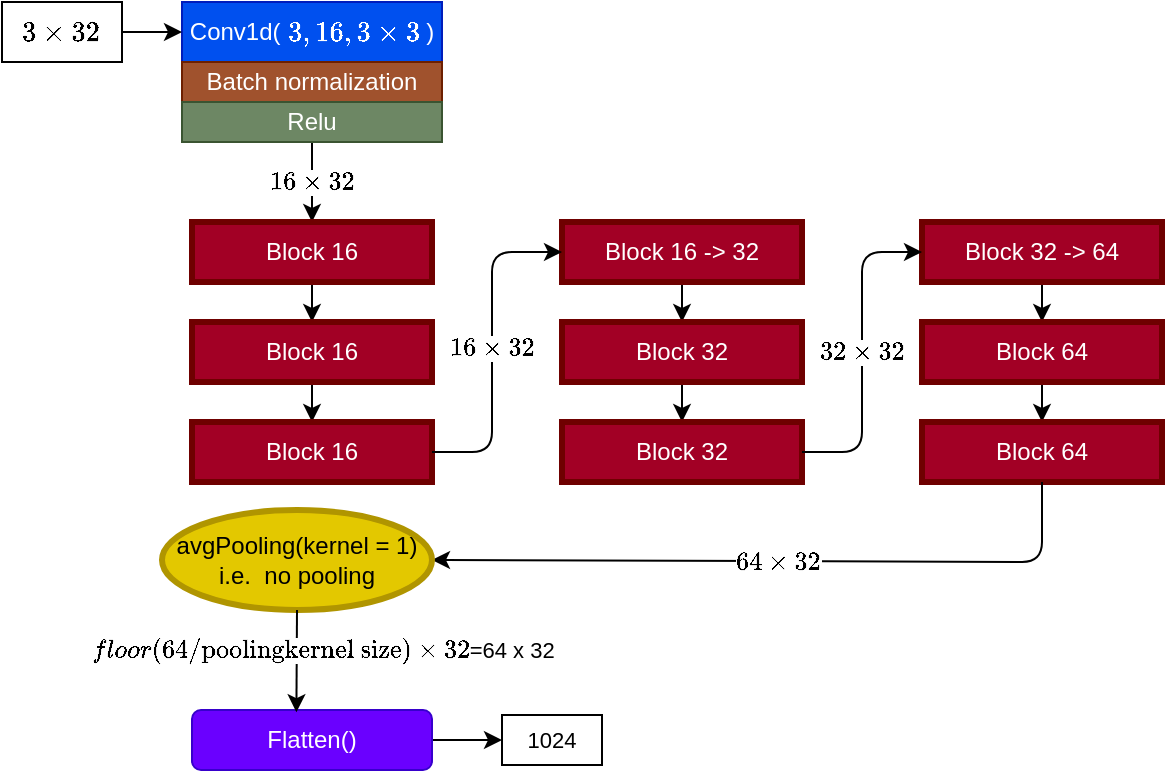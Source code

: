 <mxfile scale="3" border="0">
    <diagram name="Page-1" id="WFdnbx_n8Auvqi-mJNQ4">
        <mxGraphModel dx="582" dy="340" grid="1" gridSize="10" guides="1" tooltips="1" connect="1" arrows="1" fold="1" page="1" pageScale="1" pageWidth="1169" pageHeight="827" math="1" shadow="0">
            <root>
                <mxCell id="0"/>
                <mxCell id="1" parent="0"/>
                <mxCell id="6ATX4UVvStKmriRk2Kmt-1" value="&lt;div style=&quot;text-align: left;&quot;&gt;Conv1d( \(3, 16, 3 \times 3\) )&lt;br&gt;&lt;/div&gt;" style="rounded=0;whiteSpace=wrap;html=1;fillColor=#0050ef;fontColor=#ffffff;strokeColor=#001DBC;" parent="1" vertex="1">
                    <mxGeometry x="140" y="30" width="130" height="30" as="geometry"/>
                </mxCell>
                <mxCell id="6ATX4UVvStKmriRk2Kmt-2" value="Batch normalization" style="rounded=0;whiteSpace=wrap;html=1;fillColor=#a0522d;fontColor=#ffffff;strokeColor=#6D1F00;" parent="1" vertex="1">
                    <mxGeometry x="140" y="60" width="130" height="20" as="geometry"/>
                </mxCell>
                <mxCell id="41" value="\(16 \times 32\)" style="edgeStyle=none;html=1;exitX=0.5;exitY=1;exitDx=0;exitDy=0;entryX=0.5;entryY=0;entryDx=0;entryDy=0;" parent="1" source="6ATX4UVvStKmriRk2Kmt-3" target="3" edge="1">
                    <mxGeometry relative="1" as="geometry">
                        <Array as="points"/>
                    </mxGeometry>
                </mxCell>
                <mxCell id="6ATX4UVvStKmriRk2Kmt-3" value="Relu" style="rounded=0;whiteSpace=wrap;html=1;fillColor=#6d8764;fontColor=#ffffff;strokeColor=#3A5431;" parent="1" vertex="1">
                    <mxGeometry x="140" y="80" width="130" height="20" as="geometry"/>
                </mxCell>
                <mxCell id="42" style="edgeStyle=none;html=1;exitX=0.5;exitY=1;exitDx=0;exitDy=0;entryX=0.5;entryY=0;entryDx=0;entryDy=0;" parent="1" source="3" target="4" edge="1">
                    <mxGeometry relative="1" as="geometry"/>
                </mxCell>
                <mxCell id="3" value="Block 16" style="rounded=0;whiteSpace=wrap;html=1;fillColor=#a20025;fontColor=#ffffff;strokeColor=#6F0000;strokeWidth=3;" parent="1" vertex="1">
                    <mxGeometry x="145" y="140" width="120" height="30" as="geometry"/>
                </mxCell>
                <mxCell id="43" style="edgeStyle=none;html=1;exitX=0.5;exitY=1;exitDx=0;exitDy=0;entryX=0.5;entryY=0;entryDx=0;entryDy=0;" parent="1" source="4" target="5" edge="1">
                    <mxGeometry relative="1" as="geometry"/>
                </mxCell>
                <mxCell id="4" value="Block 16" style="rounded=0;whiteSpace=wrap;html=1;fillColor=#a20025;fontColor=#ffffff;strokeColor=#6F0000;strokeWidth=3;" parent="1" vertex="1">
                    <mxGeometry x="145" y="190" width="120" height="30" as="geometry"/>
                </mxCell>
                <mxCell id="5" value="Block 16" style="rounded=0;whiteSpace=wrap;html=1;fillColor=#a20025;fontColor=#ffffff;strokeColor=#6F0000;strokeWidth=3;" parent="1" vertex="1">
                    <mxGeometry x="145" y="240" width="120" height="30" as="geometry"/>
                </mxCell>
                <mxCell id="47" style="edgeStyle=none;html=1;exitX=0.5;exitY=1;exitDx=0;exitDy=0;entryX=0.5;entryY=0;entryDx=0;entryDy=0;" parent="1" source="33" target="34" edge="1">
                    <mxGeometry relative="1" as="geometry"/>
                </mxCell>
                <mxCell id="33" value="Block 16 -&amp;gt; 32" style="rounded=0;whiteSpace=wrap;html=1;fillColor=#a20025;fontColor=#ffffff;strokeColor=#6F0000;strokeWidth=3;" parent="1" vertex="1">
                    <mxGeometry x="330" y="140" width="120" height="30" as="geometry"/>
                </mxCell>
                <mxCell id="48" style="edgeStyle=none;html=1;exitX=0.5;exitY=1;exitDx=0;exitDy=0;entryX=0.5;entryY=0;entryDx=0;entryDy=0;" parent="1" source="34" target="35" edge="1">
                    <mxGeometry relative="1" as="geometry"/>
                </mxCell>
                <mxCell id="34" value="Block 32" style="rounded=0;whiteSpace=wrap;html=1;fillColor=#a20025;fontColor=#ffffff;strokeColor=#6F0000;strokeWidth=3;" parent="1" vertex="1">
                    <mxGeometry x="330" y="190" width="120" height="30" as="geometry"/>
                </mxCell>
                <mxCell id="35" value="Block 32" style="rounded=0;whiteSpace=wrap;html=1;fillColor=#a20025;fontColor=#ffffff;strokeColor=#6F0000;strokeWidth=3;" parent="1" vertex="1">
                    <mxGeometry x="330" y="240" width="120" height="30" as="geometry"/>
                </mxCell>
                <mxCell id="50" style="edgeStyle=none;html=1;exitX=0.5;exitY=1;exitDx=0;exitDy=0;entryX=0.5;entryY=0;entryDx=0;entryDy=0;" parent="1" source="36" target="37" edge="1">
                    <mxGeometry relative="1" as="geometry"/>
                </mxCell>
                <mxCell id="36" value="Block 32 -&amp;gt; 64" style="rounded=0;whiteSpace=wrap;html=1;fillColor=#a20025;fontColor=#ffffff;strokeColor=#6F0000;strokeWidth=3;" parent="1" vertex="1">
                    <mxGeometry x="510" y="140" width="120" height="30" as="geometry"/>
                </mxCell>
                <mxCell id="51" style="edgeStyle=none;html=1;exitX=0.5;exitY=1;exitDx=0;exitDy=0;entryX=0.5;entryY=0;entryDx=0;entryDy=0;" parent="1" source="37" target="38" edge="1">
                    <mxGeometry relative="1" as="geometry"/>
                </mxCell>
                <mxCell id="37" value="Block 64" style="rounded=0;whiteSpace=wrap;html=1;fillColor=#a20025;fontColor=#ffffff;strokeColor=#6F0000;strokeWidth=3;" parent="1" vertex="1">
                    <mxGeometry x="510" y="190" width="120" height="30" as="geometry"/>
                </mxCell>
                <mxCell id="38" value="Block 64" style="rounded=0;whiteSpace=wrap;html=1;fillColor=#a20025;fontColor=#ffffff;strokeColor=#6F0000;strokeWidth=3;" parent="1" vertex="1">
                    <mxGeometry x="510" y="240" width="120" height="30" as="geometry"/>
                </mxCell>
                <mxCell id="64" value="\(64 \times 32 \)" style="endArrow=classic;html=1;exitX=0.5;exitY=1;exitDx=0;exitDy=0;entryX=1;entryY=0.5;entryDx=0;entryDy=0;" parent="1" source="38" target="65" edge="1">
                    <mxGeometry width="50" height="50" relative="1" as="geometry">
                        <mxPoint x="425" y="310" as="sourcePoint"/>
                        <mxPoint x="545" y="280" as="targetPoint"/>
                        <Array as="points">
                            <mxPoint x="570" y="310"/>
                        </Array>
                    </mxGeometry>
                </mxCell>
                <mxCell id="65" value="avgPooling(kernel = 1)&lt;br&gt;i.e.&amp;nbsp; no pooling" style="ellipse;whiteSpace=wrap;html=1;strokeWidth=3;fillColor=#e3c800;fontColor=#000000;strokeColor=#B09500;" parent="1" vertex="1">
                    <mxGeometry x="130" y="284" width="135" height="50" as="geometry"/>
                </mxCell>
                <mxCell id="tW-Vj2c7528DObAtOV8Z-78" style="edgeStyle=none;html=1;exitX=1;exitY=0.5;exitDx=0;exitDy=0;entryX=0;entryY=0.5;entryDx=0;entryDy=0;" parent="1" source="70" target="tW-Vj2c7528DObAtOV8Z-77" edge="1">
                    <mxGeometry relative="1" as="geometry"/>
                </mxCell>
                <mxCell id="70" value="Flatten()" style="rounded=1;whiteSpace=wrap;html=1;fillColor=#6a00ff;fontColor=#ffffff;strokeColor=#3700CC;" parent="1" vertex="1">
                    <mxGeometry x="145" y="384" width="120" height="30" as="geometry"/>
                </mxCell>
                <mxCell id="72" value="\(16 \times 32\)" style="edgeStyle=none;html=1;exitX=1;exitY=0.5;exitDx=0;exitDy=0;entryX=0;entryY=0.5;entryDx=0;entryDy=0;" parent="1" target="33" edge="1" source="5">
                    <mxGeometry relative="1" as="geometry">
                        <Array as="points">
                            <mxPoint x="295" y="255"/>
                            <mxPoint x="295" y="155"/>
                        </Array>
                        <mxPoint x="265" y="225" as="sourcePoint"/>
                        <mxPoint x="335" y="170" as="targetPoint"/>
                    </mxGeometry>
                </mxCell>
                <mxCell id="74" value="\(32 \times 32\)" style="edgeStyle=none;html=1;exitX=1;exitY=0.5;exitDx=0;exitDy=0;entryX=0;entryY=0.5;entryDx=0;entryDy=0;" parent="1" edge="1" target="36" source="35">
                    <mxGeometry relative="1" as="geometry">
                        <Array as="points">
                            <mxPoint x="480" y="255"/>
                            <mxPoint x="480" y="155"/>
                        </Array>
                        <mxPoint x="450" y="225" as="sourcePoint"/>
                        <mxPoint x="500" y="145" as="targetPoint"/>
                    </mxGeometry>
                </mxCell>
                <mxCell id="77" value="" style="edgeStyle=none;html=1;entryX=0;entryY=0.5;entryDx=0;entryDy=0;" parent="1" source="76" target="6ATX4UVvStKmriRk2Kmt-1" edge="1">
                    <mxGeometry relative="1" as="geometry"/>
                </mxCell>
                <mxCell id="76" value="\(3 \times 32 \)" style="rounded=0;whiteSpace=wrap;html=1;" parent="1" vertex="1">
                    <mxGeometry x="50" y="30" width="60" height="30" as="geometry"/>
                </mxCell>
                <mxCell id="tW-Vj2c7528DObAtOV8Z-77" value="&lt;span style=&quot;font-size: 11px;&quot;&gt;1024&lt;/span&gt;" style="rounded=0;whiteSpace=wrap;html=1;" parent="1" vertex="1">
                    <mxGeometry x="300" y="386.5" width="50" height="25" as="geometry"/>
                </mxCell>
                <mxCell id="78" value="&lt;span style=&quot;&quot;&gt;\(floor(64/\text{poolingkernel size}) \times 32 \)=64 x 32&lt;/span&gt;" style="edgeStyle=none;html=1;entryX=0.435;entryY=0.037;entryDx=0;entryDy=0;entryPerimeter=0;exitX=0.5;exitY=1;exitDx=0;exitDy=0;" parent="1" source="65" target="70" edge="1">
                    <mxGeometry x="-0.217" y="13" relative="1" as="geometry">
                        <Array as="points"/>
                        <mxPoint x="197" y="344" as="sourcePoint"/>
                        <mxPoint x="240" y="254" as="targetPoint"/>
                        <mxPoint as="offset"/>
                    </mxGeometry>
                </mxCell>
            </root>
        </mxGraphModel>
    </diagram>
</mxfile>